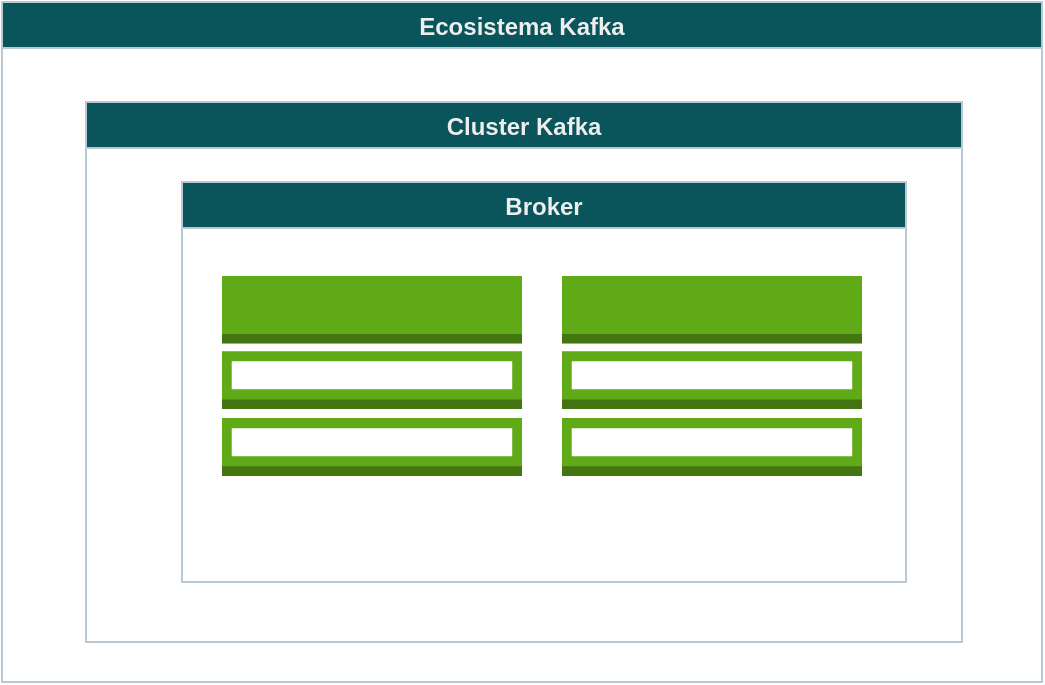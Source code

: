 <mxfile version="21.3.5" type="github">
  <diagram id="kgpKYQtTHZ0yAKxKKP6v" name="Page-1">
    <mxGraphModel dx="954" dy="520" grid="1" gridSize="10" guides="1" tooltips="1" connect="1" arrows="1" fold="1" page="1" pageScale="1" pageWidth="850" pageHeight="1100" math="0" shadow="0">
      <root>
        <mxCell id="0" />
        <mxCell id="1" parent="0" />
        <mxCell id="a6YS1Ys6OPTmTMVAg_gW-11" value="Ecosistema Kafka" style="swimlane;labelBackgroundColor=none;fillColor=#09555B;strokeColor=#BAC8D3;fontColor=#EEEEEE;" vertex="1" parent="1">
          <mxGeometry x="170" y="360" width="520" height="340" as="geometry" />
        </mxCell>
        <mxCell id="a6YS1Ys6OPTmTMVAg_gW-12" value="Cluster Kafka" style="swimlane;labelBackgroundColor=none;fillColor=#09555B;strokeColor=#BAC8D3;fontColor=#EEEEEE;" vertex="1" parent="1">
          <mxGeometry x="212" y="410" width="438" height="270" as="geometry" />
        </mxCell>
        <mxCell id="a6YS1Ys6OPTmTMVAg_gW-13" value="Broker" style="swimlane;startSize=23;labelBackgroundColor=none;fillColor=#09555B;strokeColor=#BAC8D3;fontColor=#EEEEEE;" vertex="1" parent="a6YS1Ys6OPTmTMVAg_gW-12">
          <mxGeometry x="48" y="40" width="362" height="200" as="geometry" />
        </mxCell>
        <mxCell id="a6YS1Ys6OPTmTMVAg_gW-16" value="" style="outlineConnect=0;dashed=0;verticalLabelPosition=bottom;verticalAlign=top;align=center;html=1;shape=mxgraph.aws3.topic_2;fillColor=#60a917;labelBackgroundColor=none;strokeColor=#2D7600;fontColor=#ffffff;" vertex="1" parent="a6YS1Ys6OPTmTMVAg_gW-13">
          <mxGeometry x="20" y="47" width="150" height="100" as="geometry" />
        </mxCell>
        <mxCell id="a6YS1Ys6OPTmTMVAg_gW-17" value="" style="outlineConnect=0;dashed=0;verticalLabelPosition=bottom;verticalAlign=top;align=center;html=1;shape=mxgraph.aws3.topic_2;fillColor=#60a917;labelBackgroundColor=none;strokeColor=#2D7600;fontColor=#ffffff;" vertex="1" parent="a6YS1Ys6OPTmTMVAg_gW-13">
          <mxGeometry x="190" y="47" width="150" height="100" as="geometry" />
        </mxCell>
      </root>
    </mxGraphModel>
  </diagram>
</mxfile>
